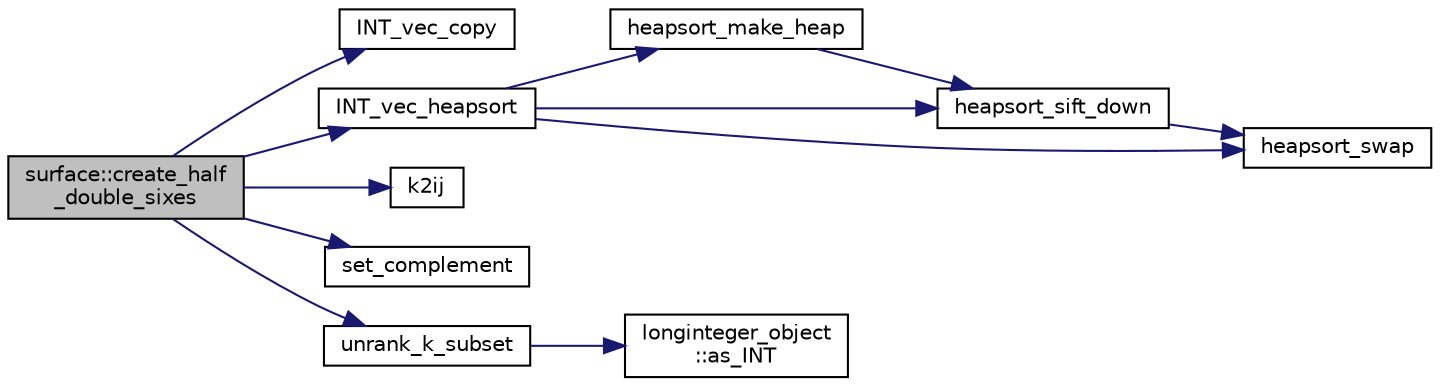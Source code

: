 digraph "surface::create_half_double_sixes"
{
  edge [fontname="Helvetica",fontsize="10",labelfontname="Helvetica",labelfontsize="10"];
  node [fontname="Helvetica",fontsize="10",shape=record];
  rankdir="LR";
  Node1427 [label="surface::create_half\l_double_sixes",height=0.2,width=0.4,color="black", fillcolor="grey75", style="filled", fontcolor="black"];
  Node1427 -> Node1428 [color="midnightblue",fontsize="10",style="solid",fontname="Helvetica"];
  Node1428 [label="INT_vec_copy",height=0.2,width=0.4,color="black", fillcolor="white", style="filled",URL="$df/dbf/sajeeb_8_c.html#ac2d875e27e009af6ec04d17254d11075"];
  Node1427 -> Node1429 [color="midnightblue",fontsize="10",style="solid",fontname="Helvetica"];
  Node1429 [label="INT_vec_heapsort",height=0.2,width=0.4,color="black", fillcolor="white", style="filled",URL="$d5/de2/foundations_2data__structures_2data__structures_8h.html#a3590ad9987f801fbfc94634300182f39"];
  Node1429 -> Node1430 [color="midnightblue",fontsize="10",style="solid",fontname="Helvetica"];
  Node1430 [label="heapsort_make_heap",height=0.2,width=0.4,color="black", fillcolor="white", style="filled",URL="$d4/dd7/sorting_8_c.html#a42f24453d7d77eeb1338ebd1a13cfdbb"];
  Node1430 -> Node1431 [color="midnightblue",fontsize="10",style="solid",fontname="Helvetica"];
  Node1431 [label="heapsort_sift_down",height=0.2,width=0.4,color="black", fillcolor="white", style="filled",URL="$d4/dd7/sorting_8_c.html#a65cbb1a6a3f01f511673705437ddc18b"];
  Node1431 -> Node1432 [color="midnightblue",fontsize="10",style="solid",fontname="Helvetica"];
  Node1432 [label="heapsort_swap",height=0.2,width=0.4,color="black", fillcolor="white", style="filled",URL="$d4/dd7/sorting_8_c.html#a8f048362e6065297b19b6975bcbbfcc6"];
  Node1429 -> Node1432 [color="midnightblue",fontsize="10",style="solid",fontname="Helvetica"];
  Node1429 -> Node1431 [color="midnightblue",fontsize="10",style="solid",fontname="Helvetica"];
  Node1427 -> Node1433 [color="midnightblue",fontsize="10",style="solid",fontname="Helvetica"];
  Node1433 [label="k2ij",height=0.2,width=0.4,color="black", fillcolor="white", style="filled",URL="$df/dbf/sajeeb_8_c.html#a94379148acec1c2aeedad1903aa0756a"];
  Node1427 -> Node1434 [color="midnightblue",fontsize="10",style="solid",fontname="Helvetica"];
  Node1434 [label="set_complement",height=0.2,width=0.4,color="black", fillcolor="white", style="filled",URL="$d2/d7c/combinatorics_8_c.html#ab7dc77f73fc69bb15dbec52aba503c3b"];
  Node1427 -> Node1435 [color="midnightblue",fontsize="10",style="solid",fontname="Helvetica"];
  Node1435 [label="unrank_k_subset",height=0.2,width=0.4,color="black", fillcolor="white", style="filled",URL="$d2/d7c/combinatorics_8_c.html#a709dbec12f4da5bb02b9352d45a2c77d"];
  Node1435 -> Node1436 [color="midnightblue",fontsize="10",style="solid",fontname="Helvetica"];
  Node1436 [label="longinteger_object\l::as_INT",height=0.2,width=0.4,color="black", fillcolor="white", style="filled",URL="$dd/d7e/classlonginteger__object.html#afb992d4679a6741acc63c8bcba27971e"];
}
